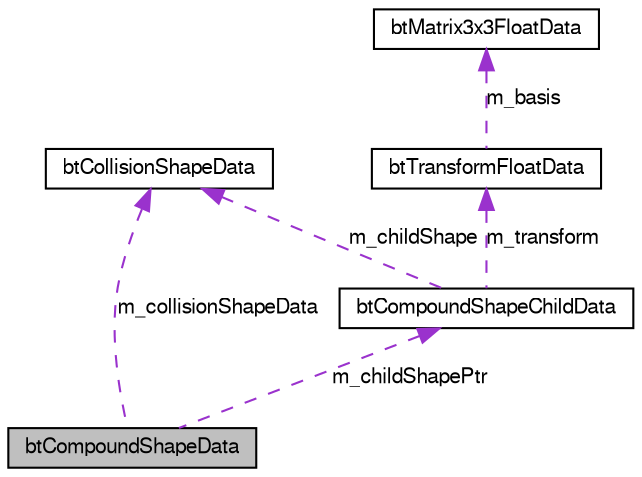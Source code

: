 digraph G
{
  bgcolor="transparent";
  edge [fontname="FreeSans",fontsize=10,labelfontname="FreeSans",labelfontsize=10];
  node [fontname="FreeSans",fontsize=10,shape=record];
  Node1 [label="btCompoundShapeData",height=0.2,width=0.4,color="black", fillcolor="grey75", style="filled" fontcolor="black"];
  Node2 -> Node1 [dir=back,color="darkorchid3",fontsize=10,style="dashed",label="m_collisionShapeData"];
  Node2 [label="btCollisionShapeData",height=0.2,width=0.4,color="black",URL="$structbt_collision_shape_data.html",tooltip="do not change those serialization structures, it requires an updated sBulletDNAstr/sBulletDNAstr64..."];
  Node3 -> Node1 [dir=back,color="darkorchid3",fontsize=10,style="dashed",label="m_childShapePtr"];
  Node3 [label="btCompoundShapeChildData",height=0.2,width=0.4,color="black",URL="$structbt_compound_shape_child_data.html",tooltip="do not change those serialization structures, it requires an updated sBulletDNAstr/sBulletDNAstr64..."];
  Node2 -> Node3 [dir=back,color="darkorchid3",fontsize=10,style="dashed",label="m_childShape"];
  Node4 -> Node3 [dir=back,color="darkorchid3",fontsize=10,style="dashed",label="m_transform"];
  Node4 [label="btTransformFloatData",height=0.2,width=0.4,color="black",URL="$structbt_transform_float_data.html",tooltip="for serialization"];
  Node5 -> Node4 [dir=back,color="darkorchid3",fontsize=10,style="dashed",label="m_basis"];
  Node5 [label="btMatrix3x3FloatData",height=0.2,width=0.4,color="black",URL="$structbt_matrix3x3_float_data.html",tooltip="for serialization"];
}
